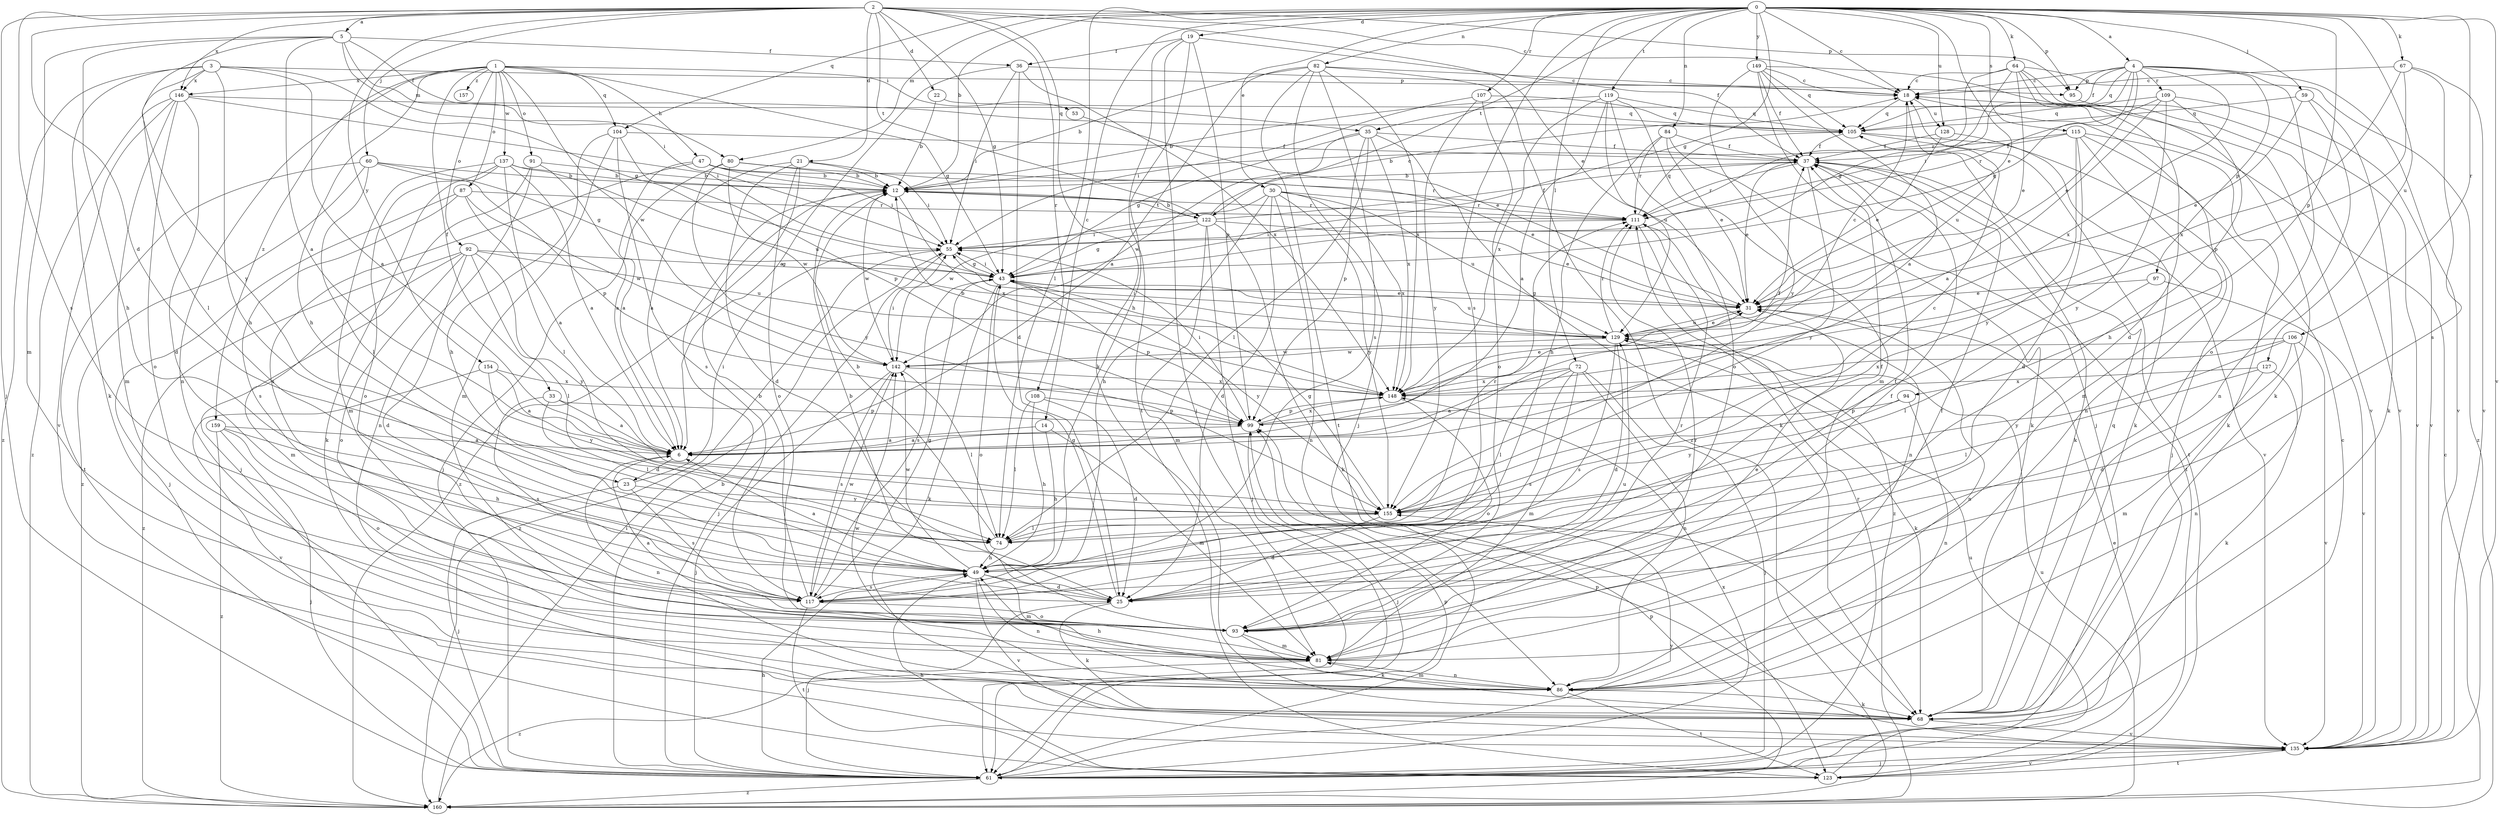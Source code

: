 strict digraph  {
0;
1;
2;
3;
4;
5;
6;
12;
14;
18;
19;
21;
22;
23;
25;
30;
31;
33;
35;
36;
37;
43;
47;
49;
53;
55;
59;
60;
61;
64;
67;
68;
72;
74;
80;
81;
82;
84;
86;
87;
91;
92;
93;
94;
95;
97;
99;
104;
105;
106;
107;
108;
109;
111;
115;
117;
119;
122;
123;
127;
128;
129;
135;
137;
142;
146;
148;
149;
154;
155;
157;
159;
160;
0 -> 4  [label=a];
0 -> 12  [label=b];
0 -> 14  [label=c];
0 -> 18  [label=c];
0 -> 19  [label=d];
0 -> 30  [label=e];
0 -> 31  [label=e];
0 -> 43  [label=g];
0 -> 59  [label=j];
0 -> 64  [label=k];
0 -> 67  [label=k];
0 -> 72  [label=l];
0 -> 74  [label=l];
0 -> 80  [label=m];
0 -> 82  [label=n];
0 -> 84  [label=n];
0 -> 94  [label=p];
0 -> 95  [label=p];
0 -> 104  [label=q];
0 -> 106  [label=r];
0 -> 107  [label=r];
0 -> 115  [label=s];
0 -> 117  [label=s];
0 -> 119  [label=t];
0 -> 122  [label=t];
0 -> 127  [label=u];
0 -> 128  [label=u];
0 -> 135  [label=v];
0 -> 149  [label=y];
1 -> 33  [label=f];
1 -> 43  [label=g];
1 -> 47  [label=h];
1 -> 49  [label=h];
1 -> 53  [label=i];
1 -> 86  [label=n];
1 -> 87  [label=o];
1 -> 91  [label=o];
1 -> 92  [label=o];
1 -> 104  [label=q];
1 -> 137  [label=w];
1 -> 142  [label=w];
1 -> 146  [label=x];
1 -> 157  [label=z];
1 -> 159  [label=z];
2 -> 5  [label=a];
2 -> 18  [label=c];
2 -> 21  [label=d];
2 -> 22  [label=d];
2 -> 23  [label=d];
2 -> 31  [label=e];
2 -> 43  [label=g];
2 -> 60  [label=j];
2 -> 61  [label=j];
2 -> 68  [label=k];
2 -> 95  [label=p];
2 -> 108  [label=r];
2 -> 117  [label=s];
2 -> 122  [label=t];
2 -> 146  [label=x];
2 -> 154  [label=y];
3 -> 6  [label=a];
3 -> 43  [label=g];
3 -> 49  [label=h];
3 -> 68  [label=k];
3 -> 74  [label=l];
3 -> 95  [label=p];
3 -> 146  [label=x];
3 -> 160  [label=z];
4 -> 18  [label=c];
4 -> 31  [label=e];
4 -> 35  [label=f];
4 -> 43  [label=g];
4 -> 55  [label=i];
4 -> 93  [label=o];
4 -> 95  [label=p];
4 -> 97  [label=p];
4 -> 105  [label=q];
4 -> 109  [label=r];
4 -> 135  [label=v];
4 -> 148  [label=x];
5 -> 6  [label=a];
5 -> 35  [label=f];
5 -> 36  [label=f];
5 -> 49  [label=h];
5 -> 55  [label=i];
5 -> 80  [label=m];
5 -> 81  [label=m];
5 -> 155  [label=y];
6 -> 23  [label=d];
6 -> 86  [label=n];
12 -> 111  [label=r];
12 -> 122  [label=t];
12 -> 142  [label=w];
12 -> 148  [label=x];
14 -> 6  [label=a];
14 -> 49  [label=h];
14 -> 81  [label=m];
18 -> 105  [label=q];
18 -> 128  [label=u];
18 -> 129  [label=u];
19 -> 36  [label=f];
19 -> 37  [label=f];
19 -> 49  [label=h];
19 -> 61  [label=j];
19 -> 99  [label=p];
19 -> 123  [label=t];
21 -> 6  [label=a];
21 -> 12  [label=b];
21 -> 25  [label=d];
21 -> 55  [label=i];
21 -> 93  [label=o];
21 -> 160  [label=z];
22 -> 12  [label=b];
22 -> 105  [label=q];
23 -> 55  [label=i];
23 -> 61  [label=j];
23 -> 117  [label=s];
23 -> 155  [label=y];
25 -> 12  [label=b];
25 -> 37  [label=f];
25 -> 43  [label=g];
25 -> 61  [label=j];
25 -> 68  [label=k];
30 -> 25  [label=d];
30 -> 49  [label=h];
30 -> 86  [label=n];
30 -> 111  [label=r];
30 -> 129  [label=u];
30 -> 142  [label=w];
30 -> 148  [label=x];
30 -> 155  [label=y];
31 -> 43  [label=g];
31 -> 86  [label=n];
31 -> 129  [label=u];
33 -> 6  [label=a];
33 -> 74  [label=l];
33 -> 99  [label=p];
33 -> 117  [label=s];
35 -> 37  [label=f];
35 -> 43  [label=g];
35 -> 68  [label=k];
35 -> 74  [label=l];
35 -> 99  [label=p];
35 -> 142  [label=w];
35 -> 148  [label=x];
36 -> 6  [label=a];
36 -> 18  [label=c];
36 -> 25  [label=d];
36 -> 55  [label=i];
36 -> 148  [label=x];
37 -> 12  [label=b];
37 -> 31  [label=e];
37 -> 68  [label=k];
37 -> 111  [label=r];
37 -> 123  [label=t];
37 -> 135  [label=v];
37 -> 155  [label=y];
43 -> 31  [label=e];
43 -> 55  [label=i];
43 -> 68  [label=k];
43 -> 93  [label=o];
43 -> 99  [label=p];
43 -> 117  [label=s];
43 -> 129  [label=u];
43 -> 155  [label=y];
47 -> 6  [label=a];
47 -> 12  [label=b];
47 -> 55  [label=i];
47 -> 111  [label=r];
47 -> 117  [label=s];
49 -> 6  [label=a];
49 -> 25  [label=d];
49 -> 37  [label=f];
49 -> 81  [label=m];
49 -> 86  [label=n];
49 -> 117  [label=s];
49 -> 135  [label=v];
49 -> 142  [label=w];
53 -> 31  [label=e];
55 -> 43  [label=g];
55 -> 61  [label=j];
55 -> 160  [label=z];
59 -> 31  [label=e];
59 -> 68  [label=k];
59 -> 86  [label=n];
59 -> 105  [label=q];
60 -> 12  [label=b];
60 -> 43  [label=g];
60 -> 74  [label=l];
60 -> 99  [label=p];
60 -> 123  [label=t];
60 -> 160  [label=z];
61 -> 12  [label=b];
61 -> 18  [label=c];
61 -> 49  [label=h];
61 -> 99  [label=p];
61 -> 111  [label=r];
61 -> 135  [label=v];
61 -> 148  [label=x];
61 -> 155  [label=y];
61 -> 160  [label=z];
64 -> 18  [label=c];
64 -> 25  [label=d];
64 -> 31  [label=e];
64 -> 43  [label=g];
64 -> 68  [label=k];
64 -> 111  [label=r];
64 -> 135  [label=v];
64 -> 160  [label=z];
67 -> 18  [label=c];
67 -> 99  [label=p];
67 -> 117  [label=s];
67 -> 135  [label=v];
67 -> 148  [label=x];
68 -> 105  [label=q];
68 -> 135  [label=v];
72 -> 6  [label=a];
72 -> 61  [label=j];
72 -> 74  [label=l];
72 -> 81  [label=m];
72 -> 86  [label=n];
72 -> 117  [label=s];
72 -> 148  [label=x];
74 -> 12  [label=b];
74 -> 49  [label=h];
74 -> 111  [label=r];
80 -> 12  [label=b];
80 -> 31  [label=e];
80 -> 61  [label=j];
80 -> 142  [label=w];
80 -> 155  [label=y];
81 -> 37  [label=f];
81 -> 86  [label=n];
81 -> 111  [label=r];
81 -> 160  [label=z];
82 -> 6  [label=a];
82 -> 12  [label=b];
82 -> 18  [label=c];
82 -> 61  [label=j];
82 -> 117  [label=s];
82 -> 123  [label=t];
82 -> 148  [label=x];
82 -> 160  [label=z];
84 -> 31  [label=e];
84 -> 37  [label=f];
84 -> 49  [label=h];
84 -> 68  [label=k];
84 -> 111  [label=r];
86 -> 49  [label=h];
86 -> 68  [label=k];
86 -> 81  [label=m];
86 -> 123  [label=t];
86 -> 142  [label=w];
87 -> 6  [label=a];
87 -> 61  [label=j];
87 -> 111  [label=r];
87 -> 117  [label=s];
87 -> 142  [label=w];
91 -> 6  [label=a];
91 -> 12  [label=b];
91 -> 61  [label=j];
91 -> 86  [label=n];
92 -> 25  [label=d];
92 -> 43  [label=g];
92 -> 74  [label=l];
92 -> 81  [label=m];
92 -> 93  [label=o];
92 -> 129  [label=u];
92 -> 155  [label=y];
92 -> 160  [label=z];
93 -> 6  [label=a];
93 -> 31  [label=e];
93 -> 37  [label=f];
93 -> 68  [label=k];
93 -> 81  [label=m];
93 -> 111  [label=r];
93 -> 129  [label=u];
94 -> 86  [label=n];
94 -> 99  [label=p];
94 -> 155  [label=y];
95 -> 135  [label=v];
97 -> 31  [label=e];
97 -> 74  [label=l];
97 -> 135  [label=v];
99 -> 6  [label=a];
99 -> 37  [label=f];
99 -> 55  [label=i];
99 -> 61  [label=j];
99 -> 148  [label=x];
104 -> 37  [label=f];
104 -> 49  [label=h];
104 -> 81  [label=m];
104 -> 99  [label=p];
104 -> 117  [label=s];
105 -> 37  [label=f];
105 -> 61  [label=j];
105 -> 123  [label=t];
106 -> 25  [label=d];
106 -> 86  [label=n];
106 -> 135  [label=v];
106 -> 142  [label=w];
106 -> 148  [label=x];
106 -> 155  [label=y];
107 -> 55  [label=i];
107 -> 93  [label=o];
107 -> 105  [label=q];
107 -> 155  [label=y];
108 -> 25  [label=d];
108 -> 49  [label=h];
108 -> 74  [label=l];
108 -> 99  [label=p];
109 -> 6  [label=a];
109 -> 49  [label=h];
109 -> 105  [label=q];
109 -> 111  [label=r];
109 -> 135  [label=v];
109 -> 155  [label=y];
111 -> 55  [label=i];
111 -> 86  [label=n];
111 -> 105  [label=q];
111 -> 160  [label=z];
115 -> 12  [label=b];
115 -> 25  [label=d];
115 -> 37  [label=f];
115 -> 68  [label=k];
115 -> 81  [label=m];
115 -> 86  [label=n];
115 -> 155  [label=y];
117 -> 12  [label=b];
117 -> 43  [label=g];
117 -> 93  [label=o];
117 -> 123  [label=t];
117 -> 142  [label=w];
119 -> 6  [label=a];
119 -> 12  [label=b];
119 -> 81  [label=m];
119 -> 93  [label=o];
119 -> 105  [label=q];
119 -> 129  [label=u];
119 -> 148  [label=x];
122 -> 12  [label=b];
122 -> 18  [label=c];
122 -> 31  [label=e];
122 -> 37  [label=f];
122 -> 43  [label=g];
122 -> 55  [label=i];
122 -> 61  [label=j];
122 -> 68  [label=k];
122 -> 81  [label=m];
123 -> 31  [label=e];
123 -> 49  [label=h];
123 -> 129  [label=u];
127 -> 68  [label=k];
127 -> 74  [label=l];
127 -> 81  [label=m];
127 -> 148  [label=x];
128 -> 31  [label=e];
128 -> 37  [label=f];
128 -> 68  [label=k];
129 -> 18  [label=c];
129 -> 25  [label=d];
129 -> 31  [label=e];
129 -> 55  [label=i];
129 -> 68  [label=k];
129 -> 111  [label=r];
129 -> 117  [label=s];
129 -> 142  [label=w];
135 -> 61  [label=j];
135 -> 99  [label=p];
135 -> 123  [label=t];
137 -> 6  [label=a];
137 -> 12  [label=b];
137 -> 68  [label=k];
137 -> 74  [label=l];
137 -> 81  [label=m];
137 -> 93  [label=o];
137 -> 129  [label=u];
142 -> 55  [label=i];
142 -> 61  [label=j];
142 -> 74  [label=l];
142 -> 117  [label=s];
142 -> 148  [label=x];
146 -> 25  [label=d];
146 -> 55  [label=i];
146 -> 81  [label=m];
146 -> 93  [label=o];
146 -> 105  [label=q];
146 -> 135  [label=v];
146 -> 160  [label=z];
148 -> 12  [label=b];
148 -> 31  [label=e];
148 -> 93  [label=o];
148 -> 99  [label=p];
149 -> 6  [label=a];
149 -> 18  [label=c];
149 -> 37  [label=f];
149 -> 61  [label=j];
149 -> 105  [label=q];
149 -> 135  [label=v];
149 -> 155  [label=y];
154 -> 6  [label=a];
154 -> 135  [label=v];
154 -> 148  [label=x];
154 -> 155  [label=y];
155 -> 18  [label=c];
155 -> 25  [label=d];
155 -> 43  [label=g];
155 -> 74  [label=l];
159 -> 6  [label=a];
159 -> 49  [label=h];
159 -> 61  [label=j];
159 -> 93  [label=o];
159 -> 160  [label=z];
160 -> 18  [label=c];
160 -> 55  [label=i];
160 -> 99  [label=p];
160 -> 129  [label=u];
}

